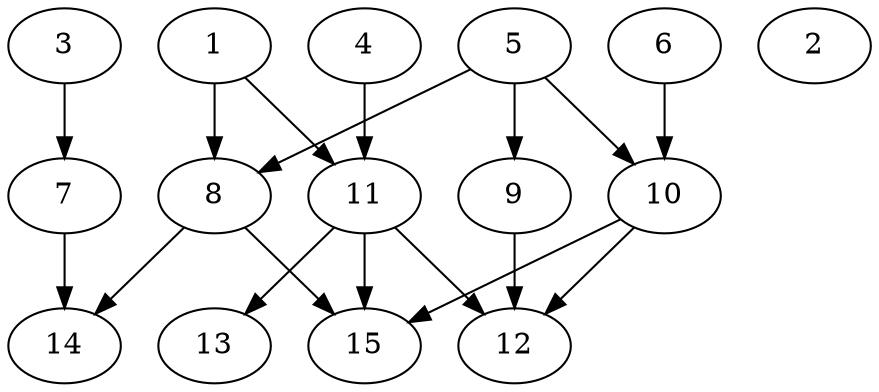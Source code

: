 // DAG automatically generated by daggen at Thu Oct  3 13:59:26 2019
// ./daggen --dot -n 15 --ccr 0.4 --fat 0.7 --regular 0.9 --density 0.5 --mindata 5242880 --maxdata 52428800 
digraph G {
  1 [size="38965760", alpha="0.15", expect_size="15586304"] 
  1 -> 8 [size ="15586304"]
  1 -> 11 [size ="15586304"]
  2 [size="107742720", alpha="0.11", expect_size="43097088"] 
  3 [size="104780800", alpha="0.01", expect_size="41912320"] 
  3 -> 7 [size ="41912320"]
  4 [size="53025280", alpha="0.02", expect_size="21210112"] 
  4 -> 11 [size ="21210112"]
  5 [size="119628800", alpha="0.18", expect_size="47851520"] 
  5 -> 8 [size ="47851520"]
  5 -> 9 [size ="47851520"]
  5 -> 10 [size ="47851520"]
  6 [size="113515520", alpha="0.20", expect_size="45406208"] 
  6 -> 10 [size ="45406208"]
  7 [size="45719040", alpha="0.08", expect_size="18287616"] 
  7 -> 14 [size ="18287616"]
  8 [size="87485440", alpha="0.19", expect_size="34994176"] 
  8 -> 14 [size ="34994176"]
  8 -> 15 [size ="34994176"]
  9 [size="19880960", alpha="0.15", expect_size="7952384"] 
  9 -> 12 [size ="7952384"]
  10 [size="92080640", alpha="0.19", expect_size="36832256"] 
  10 -> 12 [size ="36832256"]
  10 -> 15 [size ="36832256"]
  11 [size="22799360", alpha="0.07", expect_size="9119744"] 
  11 -> 12 [size ="9119744"]
  11 -> 13 [size ="9119744"]
  11 -> 15 [size ="9119744"]
  12 [size="113845760", alpha="0.17", expect_size="45538304"] 
  13 [size="59438080", alpha="0.06", expect_size="23775232"] 
  14 [size="65610240", alpha="0.18", expect_size="26244096"] 
  15 [size="79198720", alpha="0.04", expect_size="31679488"] 
}
